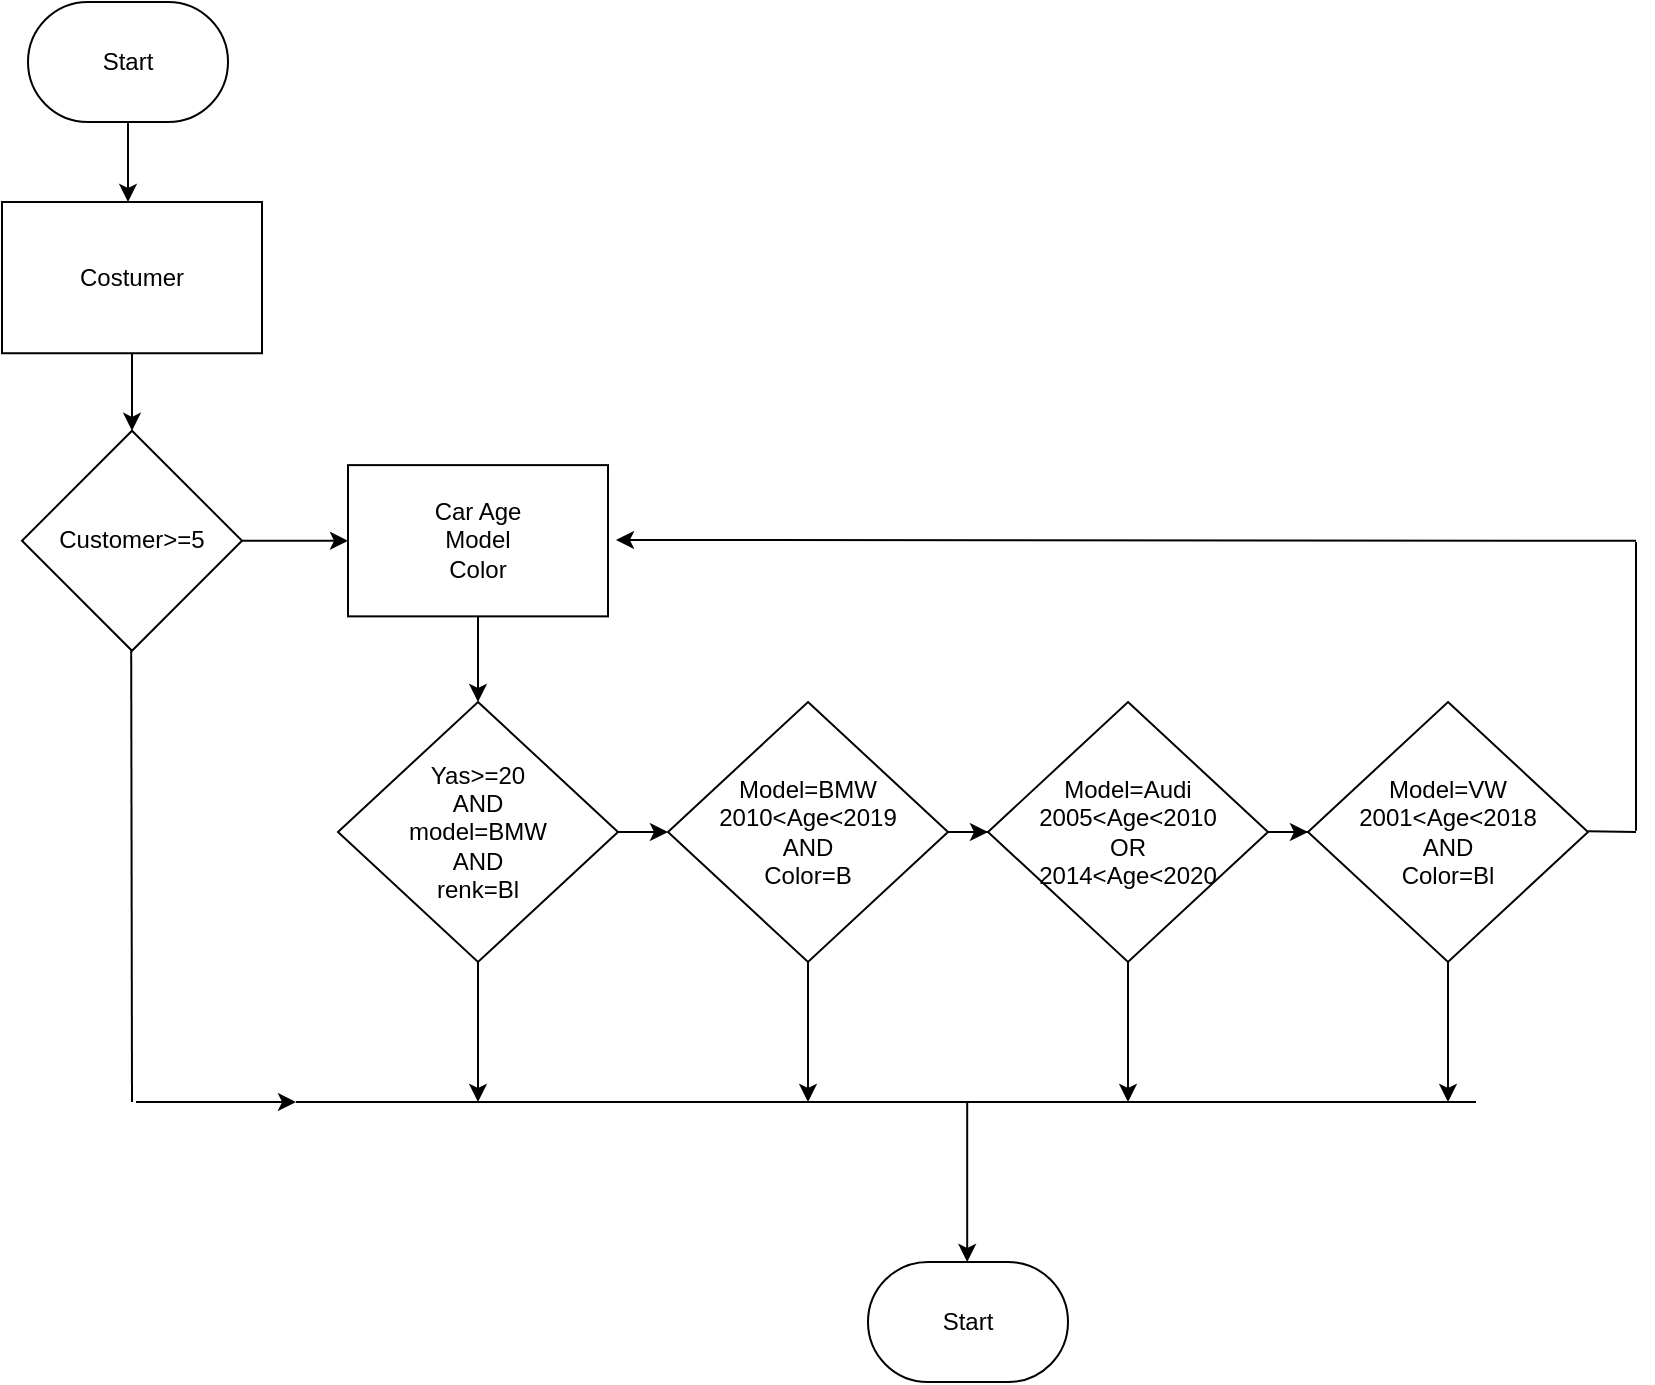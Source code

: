 <mxfile version="13.9.9" type="device"><diagram id="0YgcyQ0Z4ipkcBCiEe8K" name="Sayfa -1"><mxGraphModel dx="1709" dy="514" grid="1" gridSize="10" guides="1" tooltips="1" connect="1" arrows="1" fold="1" page="1" pageScale="1" pageWidth="827" pageHeight="1169" math="0" shadow="0"><root><mxCell id="0"/><mxCell id="1" parent="0"/><mxCell id="YE71r5pcbdgeqR4XUQc9-17" value="" style="edgeStyle=orthogonalEdgeStyle;rounded=0;orthogonalLoop=1;jettySize=auto;html=1;" parent="1" source="YE71r5pcbdgeqR4XUQc9-6" edge="1"><mxGeometry relative="1" as="geometry"><mxPoint x="-764" y="110" as="targetPoint"/></mxGeometry></mxCell><mxCell id="YE71r5pcbdgeqR4XUQc9-6" value="Start" style="rounded=1;whiteSpace=wrap;html=1;arcSize=50;" parent="1" vertex="1"><mxGeometry x="-814" y="10" width="100" height="60" as="geometry"/></mxCell><mxCell id="YE71r5pcbdgeqR4XUQc9-33" value="" style="edgeStyle=orthogonalEdgeStyle;rounded=0;orthogonalLoop=1;jettySize=auto;html=1;" parent="1" source="YE71r5pcbdgeqR4XUQc9-11" target="YE71r5pcbdgeqR4XUQc9-32" edge="1"><mxGeometry relative="1" as="geometry"/></mxCell><mxCell id="YE71r5pcbdgeqR4XUQc9-11" value="Car Age&lt;br&gt;Model&lt;br&gt;Color" style="whiteSpace=wrap;html=1;" parent="1" vertex="1"><mxGeometry x="-654" y="241.56" width="130" height="75.62" as="geometry"/></mxCell><mxCell id="YE71r5pcbdgeqR4XUQc9-25" value="" style="edgeStyle=orthogonalEdgeStyle;rounded=0;orthogonalLoop=1;jettySize=auto;html=1;" parent="1" source="YE71r5pcbdgeqR4XUQc9-21" target="YE71r5pcbdgeqR4XUQc9-11" edge="1"><mxGeometry relative="1" as="geometry"/></mxCell><mxCell id="YE71r5pcbdgeqR4XUQc9-21" value="Customer&amp;gt;=5" style="rhombus;whiteSpace=wrap;html=1;" parent="1" vertex="1"><mxGeometry x="-817" y="224.38" width="110" height="109.99" as="geometry"/></mxCell><mxCell id="YE71r5pcbdgeqR4XUQc9-24" value="" style="edgeStyle=orthogonalEdgeStyle;rounded=0;orthogonalLoop=1;jettySize=auto;html=1;" parent="1" source="YE71r5pcbdgeqR4XUQc9-22" target="YE71r5pcbdgeqR4XUQc9-21" edge="1"><mxGeometry relative="1" as="geometry"/></mxCell><mxCell id="YE71r5pcbdgeqR4XUQc9-22" value="Costumer" style="whiteSpace=wrap;html=1;" parent="1" vertex="1"><mxGeometry x="-827" y="110" width="130" height="75.62" as="geometry"/></mxCell><mxCell id="YE71r5pcbdgeqR4XUQc9-38" value="" style="edgeStyle=orthogonalEdgeStyle;rounded=0;orthogonalLoop=1;jettySize=auto;html=1;" parent="1" source="YE71r5pcbdgeqR4XUQc9-29" target="YE71r5pcbdgeqR4XUQc9-37" edge="1"><mxGeometry relative="1" as="geometry"/></mxCell><mxCell id="zneZHHNcg5gYxc_BzlZZ-13" style="edgeStyle=orthogonalEdgeStyle;rounded=0;orthogonalLoop=1;jettySize=auto;html=1;" edge="1" parent="1" source="YE71r5pcbdgeqR4XUQc9-29"><mxGeometry relative="1" as="geometry"><mxPoint x="-264" y="560" as="targetPoint"/></mxGeometry></mxCell><mxCell id="YE71r5pcbdgeqR4XUQc9-29" value="Model=Audi&lt;br&gt;2005&amp;lt;Age&amp;lt;2010&lt;br&gt;OR&lt;br&gt;2014&amp;lt;Age&amp;lt;2020" style="rhombus;whiteSpace=wrap;html=1;" parent="1" vertex="1"><mxGeometry x="-334" y="360" width="140" height="129.99" as="geometry"/></mxCell><mxCell id="YE71r5pcbdgeqR4XUQc9-35" value="" style="edgeStyle=orthogonalEdgeStyle;rounded=0;orthogonalLoop=1;jettySize=auto;html=1;" parent="1" source="YE71r5pcbdgeqR4XUQc9-31" target="YE71r5pcbdgeqR4XUQc9-29" edge="1"><mxGeometry relative="1" as="geometry"/></mxCell><mxCell id="zneZHHNcg5gYxc_BzlZZ-12" style="edgeStyle=orthogonalEdgeStyle;rounded=0;orthogonalLoop=1;jettySize=auto;html=1;" edge="1" parent="1" source="YE71r5pcbdgeqR4XUQc9-31"><mxGeometry relative="1" as="geometry"><mxPoint x="-424" y="560" as="targetPoint"/></mxGeometry></mxCell><mxCell id="YE71r5pcbdgeqR4XUQc9-31" value="Model=BMW&lt;br&gt;2010&amp;lt;Age&amp;lt;2019&lt;br&gt;AND&lt;br&gt;Color=B" style="rhombus;whiteSpace=wrap;html=1;" parent="1" vertex="1"><mxGeometry x="-494" y="360" width="140" height="129.99" as="geometry"/></mxCell><mxCell id="YE71r5pcbdgeqR4XUQc9-34" value="" style="edgeStyle=orthogonalEdgeStyle;rounded=0;orthogonalLoop=1;jettySize=auto;html=1;" parent="1" source="YE71r5pcbdgeqR4XUQc9-32" target="YE71r5pcbdgeqR4XUQc9-31" edge="1"><mxGeometry relative="1" as="geometry"/></mxCell><mxCell id="zneZHHNcg5gYxc_BzlZZ-11" style="edgeStyle=orthogonalEdgeStyle;rounded=0;orthogonalLoop=1;jettySize=auto;html=1;" edge="1" parent="1" source="YE71r5pcbdgeqR4XUQc9-32"><mxGeometry relative="1" as="geometry"><mxPoint x="-589" y="560" as="targetPoint"/></mxGeometry></mxCell><mxCell id="YE71r5pcbdgeqR4XUQc9-32" value="Yas&amp;gt;=20&lt;br&gt;AND&lt;br&gt;model=BMW&lt;br&gt;AND&lt;br&gt;renk=Bl" style="rhombus;whiteSpace=wrap;html=1;" parent="1" vertex="1"><mxGeometry x="-659" y="360" width="140" height="129.99" as="geometry"/></mxCell><mxCell id="zneZHHNcg5gYxc_BzlZZ-14" style="edgeStyle=orthogonalEdgeStyle;rounded=0;orthogonalLoop=1;jettySize=auto;html=1;" edge="1" parent="1" source="YE71r5pcbdgeqR4XUQc9-37"><mxGeometry relative="1" as="geometry"><mxPoint x="-104" y="560" as="targetPoint"/></mxGeometry></mxCell><mxCell id="YE71r5pcbdgeqR4XUQc9-37" value="Model=VW&lt;br&gt;2001&amp;lt;Age&amp;lt;2018&lt;br&gt;AND&lt;br&gt;Color=Bl" style="rhombus;whiteSpace=wrap;html=1;" parent="1" vertex="1"><mxGeometry x="-174" y="360" width="140" height="129.99" as="geometry"/></mxCell><mxCell id="zneZHHNcg5gYxc_BzlZZ-1" value="Start" style="rounded=1;whiteSpace=wrap;html=1;arcSize=50;" vertex="1" parent="1"><mxGeometry x="-394" y="640" width="100" height="60" as="geometry"/></mxCell><mxCell id="zneZHHNcg5gYxc_BzlZZ-7" value="" style="endArrow=none;html=1;" edge="1" parent="1"><mxGeometry width="50" height="50" relative="1" as="geometry"><mxPoint x="-680" y="560" as="sourcePoint"/><mxPoint x="-90" y="560" as="targetPoint"/></mxGeometry></mxCell><mxCell id="zneZHHNcg5gYxc_BzlZZ-9" value="" style="endArrow=none;html=1;" edge="1" parent="1"><mxGeometry width="50" height="50" relative="1" as="geometry"><mxPoint x="-762.4" y="334.37" as="sourcePoint"/><mxPoint x="-762" y="560" as="targetPoint"/></mxGeometry></mxCell><mxCell id="zneZHHNcg5gYxc_BzlZZ-10" value="" style="endArrow=classic;html=1;" edge="1" parent="1"><mxGeometry width="50" height="50" relative="1" as="geometry"><mxPoint x="-760" y="560" as="sourcePoint"/><mxPoint x="-680" y="560" as="targetPoint"/></mxGeometry></mxCell><mxCell id="zneZHHNcg5gYxc_BzlZZ-15" value="" style="endArrow=classic;html=1;" edge="1" parent="1"><mxGeometry width="50" height="50" relative="1" as="geometry"><mxPoint x="-344.4" y="560" as="sourcePoint"/><mxPoint x="-344.4" y="640" as="targetPoint"/></mxGeometry></mxCell><mxCell id="zneZHHNcg5gYxc_BzlZZ-17" value="" style="endArrow=none;html=1;" edge="1" parent="1"><mxGeometry width="50" height="50" relative="1" as="geometry"><mxPoint x="-34" y="424.6" as="sourcePoint"/><mxPoint x="-10" y="425" as="targetPoint"/></mxGeometry></mxCell><mxCell id="zneZHHNcg5gYxc_BzlZZ-18" value="" style="endArrow=none;html=1;" edge="1" parent="1"><mxGeometry width="50" height="50" relative="1" as="geometry"><mxPoint x="-10" y="424.37" as="sourcePoint"/><mxPoint x="-10" y="280" as="targetPoint"/></mxGeometry></mxCell><mxCell id="zneZHHNcg5gYxc_BzlZZ-20" value="" style="endArrow=classic;html=1;" edge="1" parent="1"><mxGeometry width="50" height="50" relative="1" as="geometry"><mxPoint x="-10" y="279.36" as="sourcePoint"/><mxPoint x="-520" y="279" as="targetPoint"/></mxGeometry></mxCell></root></mxGraphModel></diagram></mxfile>